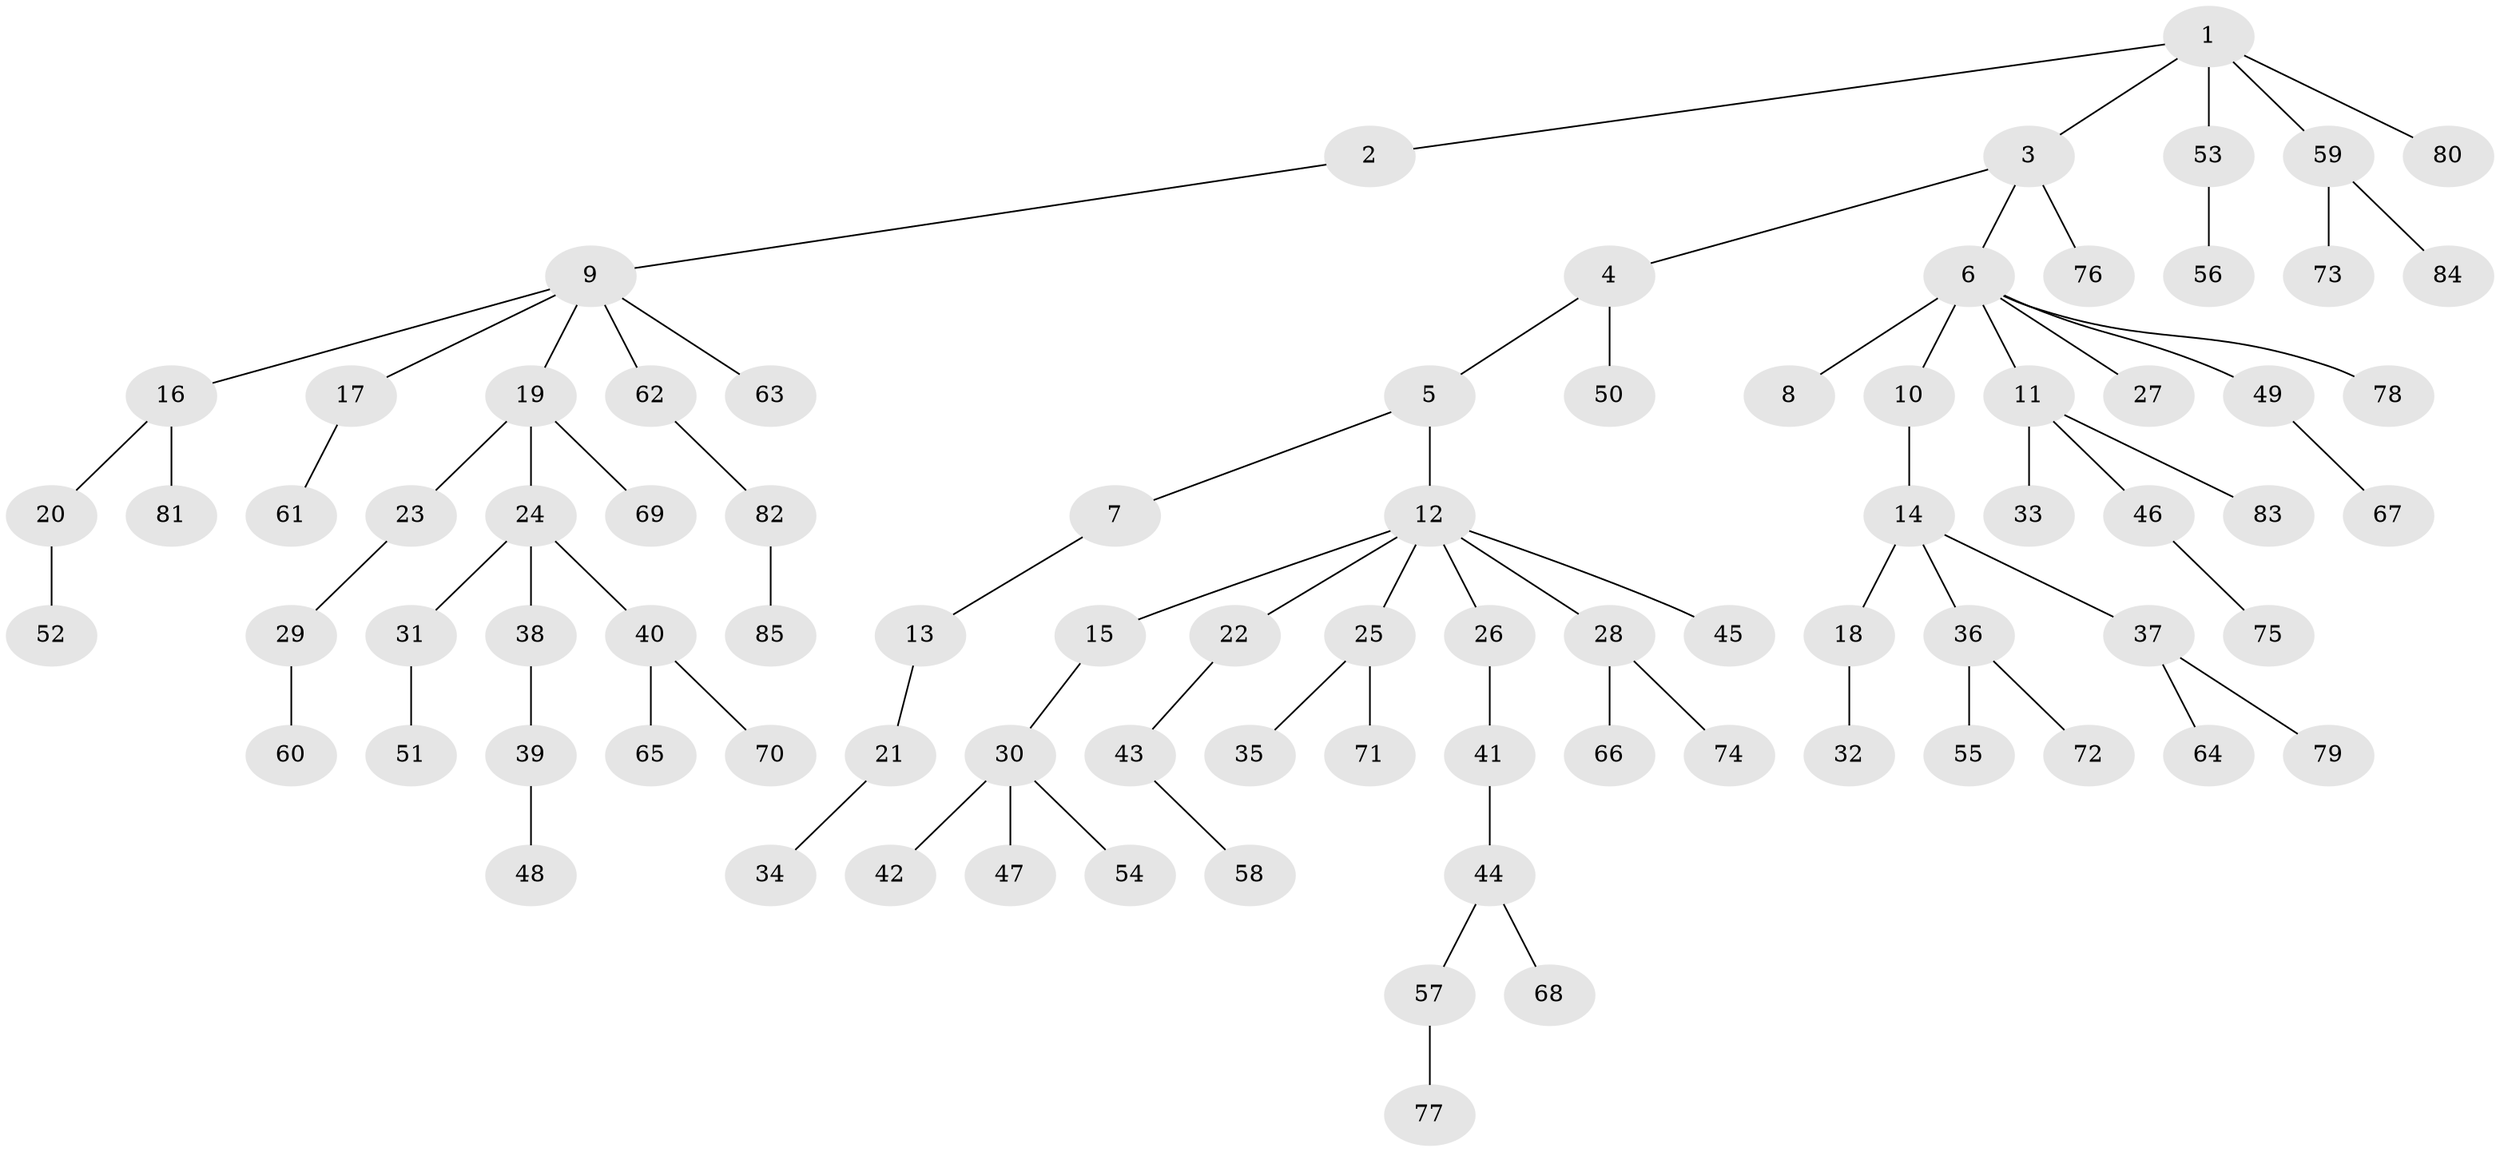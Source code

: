 // coarse degree distribution, {1: 0.8235294117647058, 4: 0.029411764705882353, 2: 0.11764705882352941, 26: 0.029411764705882353}
// Generated by graph-tools (version 1.1) at 2025/56/03/04/25 21:56:12]
// undirected, 85 vertices, 84 edges
graph export_dot {
graph [start="1"]
  node [color=gray90,style=filled];
  1;
  2;
  3;
  4;
  5;
  6;
  7;
  8;
  9;
  10;
  11;
  12;
  13;
  14;
  15;
  16;
  17;
  18;
  19;
  20;
  21;
  22;
  23;
  24;
  25;
  26;
  27;
  28;
  29;
  30;
  31;
  32;
  33;
  34;
  35;
  36;
  37;
  38;
  39;
  40;
  41;
  42;
  43;
  44;
  45;
  46;
  47;
  48;
  49;
  50;
  51;
  52;
  53;
  54;
  55;
  56;
  57;
  58;
  59;
  60;
  61;
  62;
  63;
  64;
  65;
  66;
  67;
  68;
  69;
  70;
  71;
  72;
  73;
  74;
  75;
  76;
  77;
  78;
  79;
  80;
  81;
  82;
  83;
  84;
  85;
  1 -- 2;
  1 -- 3;
  1 -- 53;
  1 -- 59;
  1 -- 80;
  2 -- 9;
  3 -- 4;
  3 -- 6;
  3 -- 76;
  4 -- 5;
  4 -- 50;
  5 -- 7;
  5 -- 12;
  6 -- 8;
  6 -- 10;
  6 -- 11;
  6 -- 27;
  6 -- 49;
  6 -- 78;
  7 -- 13;
  9 -- 16;
  9 -- 17;
  9 -- 19;
  9 -- 62;
  9 -- 63;
  10 -- 14;
  11 -- 33;
  11 -- 46;
  11 -- 83;
  12 -- 15;
  12 -- 22;
  12 -- 25;
  12 -- 26;
  12 -- 28;
  12 -- 45;
  13 -- 21;
  14 -- 18;
  14 -- 36;
  14 -- 37;
  15 -- 30;
  16 -- 20;
  16 -- 81;
  17 -- 61;
  18 -- 32;
  19 -- 23;
  19 -- 24;
  19 -- 69;
  20 -- 52;
  21 -- 34;
  22 -- 43;
  23 -- 29;
  24 -- 31;
  24 -- 38;
  24 -- 40;
  25 -- 35;
  25 -- 71;
  26 -- 41;
  28 -- 66;
  28 -- 74;
  29 -- 60;
  30 -- 42;
  30 -- 47;
  30 -- 54;
  31 -- 51;
  36 -- 55;
  36 -- 72;
  37 -- 64;
  37 -- 79;
  38 -- 39;
  39 -- 48;
  40 -- 65;
  40 -- 70;
  41 -- 44;
  43 -- 58;
  44 -- 57;
  44 -- 68;
  46 -- 75;
  49 -- 67;
  53 -- 56;
  57 -- 77;
  59 -- 73;
  59 -- 84;
  62 -- 82;
  82 -- 85;
}

